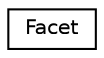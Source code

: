 digraph "Graphical Class Hierarchy"
{
 // LATEX_PDF_SIZE
  edge [fontname="Helvetica",fontsize="10",labelfontname="Helvetica",labelfontsize="10"];
  node [fontname="Helvetica",fontsize="10",shape=record];
  rankdir="LR";
  Node0 [label="Facet",height=0.2,width=0.4,color="black", fillcolor="white", style="filled",URL="$classFacet.html",tooltip="A facet is a labeled value that is associated with an editor state."];
}
